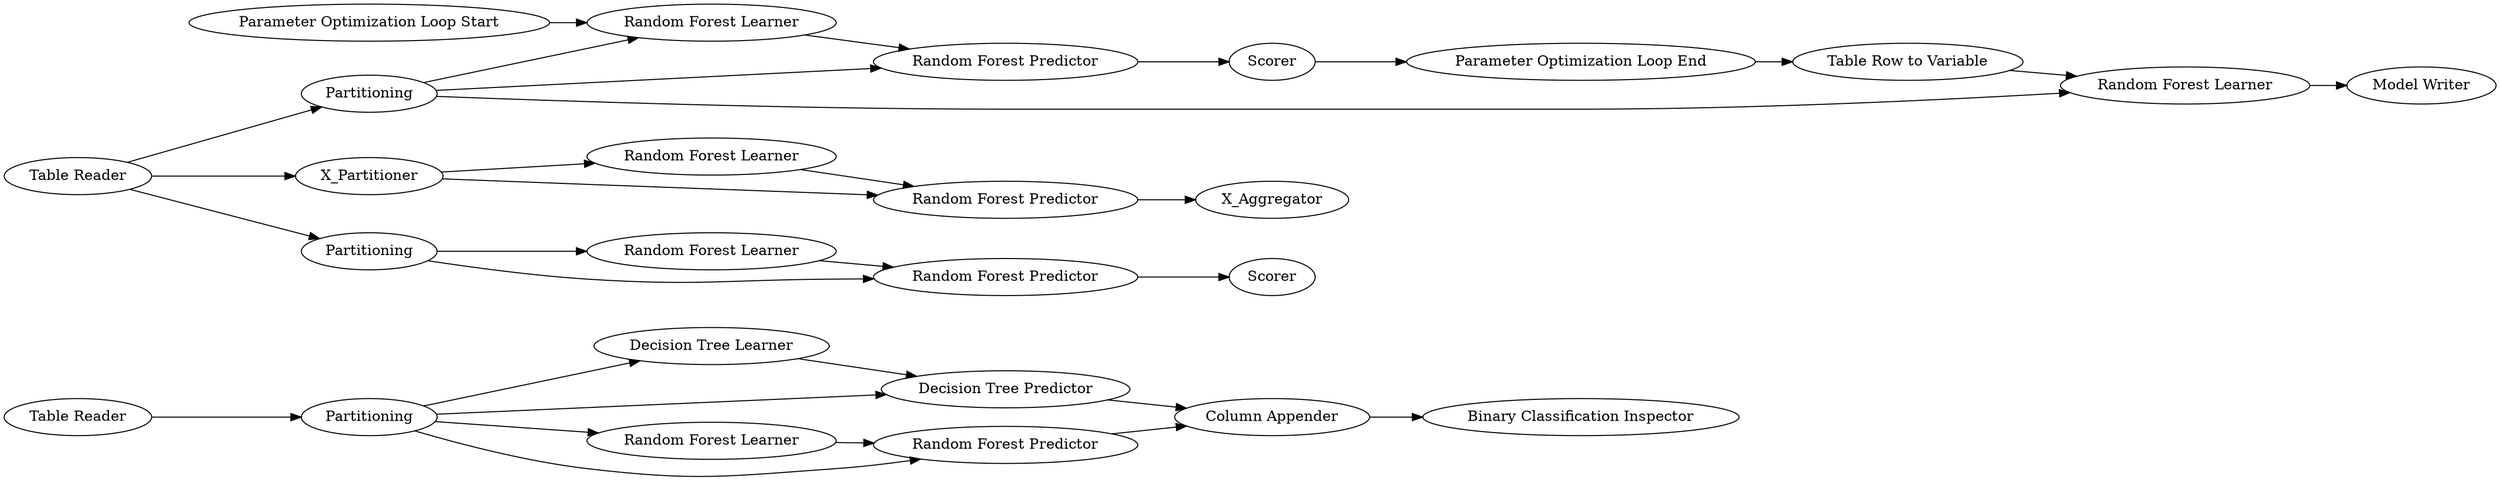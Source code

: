 digraph {
	"2383138293005023879_77" [label="Table Reader"]
	"2383138293005023879_36" [label=X_Aggregator]
	"2383138293005023879_71" [label="Binary Classification Inspector"]
	"2383138293005023879_57" [label="Random Forest Learner"]
	"2383138293005023879_63" [label="Table Row to Variable"]
	"2383138293005023879_62" [label=Scorer]
	"2383138293005023879_75" [label="Decision Tree Learner"]
	"2383138293005023879_26" [label=Partitioning]
	"2383138293005023879_67" [label="Random Forest Learner"]
	"2383138293005023879_59" [label="Random Forest Learner"]
	"2383138293005023879_76" [label="Decision Tree Predictor"]
	"2383138293005023879_74" [label="Column Appender"]
	"2383138293005023879_1" [label="Table Reader"]
	"2383138293005023879_55" [label="Random Forest Learner"]
	"2383138293005023879_2" [label=X_Partitioner]
	"2383138293005023879_60" [label="Random Forest Predictor"]
	"2383138293005023879_40" [label=Partitioning]
	"2383138293005023879_68" [label="Random Forest Predictor"]
	"2383138293005023879_34" [label="Parameter Optimization Loop End"]
	"2383138293005023879_66" [label=Partitioning]
	"2383138293005023879_56" [label="Random Forest Predictor"]
	"2383138293005023879_64" [label="Random Forest Learner"]
	"2383138293005023879_58" [label="Random Forest Predictor"]
	"2383138293005023879_65" [label="Model Writer"]
	"2383138293005023879_61" [label=Scorer]
	"2383138293005023879_33" [label="Parameter Optimization Loop Start"]
	"2383138293005023879_75" -> "2383138293005023879_76"
	"2383138293005023879_64" -> "2383138293005023879_65"
	"2383138293005023879_76" -> "2383138293005023879_74"
	"2383138293005023879_2" -> "2383138293005023879_60"
	"2383138293005023879_63" -> "2383138293005023879_64"
	"2383138293005023879_62" -> "2383138293005023879_34"
	"2383138293005023879_66" -> "2383138293005023879_76"
	"2383138293005023879_1" -> "2383138293005023879_40"
	"2383138293005023879_26" -> "2383138293005023879_57"
	"2383138293005023879_77" -> "2383138293005023879_66"
	"2383138293005023879_2" -> "2383138293005023879_59"
	"2383138293005023879_68" -> "2383138293005023879_74"
	"2383138293005023879_40" -> "2383138293005023879_55"
	"2383138293005023879_66" -> "2383138293005023879_75"
	"2383138293005023879_57" -> "2383138293005023879_58"
	"2383138293005023879_26" -> "2383138293005023879_58"
	"2383138293005023879_66" -> "2383138293005023879_68"
	"2383138293005023879_59" -> "2383138293005023879_60"
	"2383138293005023879_40" -> "2383138293005023879_56"
	"2383138293005023879_74" -> "2383138293005023879_71"
	"2383138293005023879_66" -> "2383138293005023879_67"
	"2383138293005023879_34" -> "2383138293005023879_63"
	"2383138293005023879_33" -> "2383138293005023879_57"
	"2383138293005023879_58" -> "2383138293005023879_62"
	"2383138293005023879_55" -> "2383138293005023879_56"
	"2383138293005023879_26" -> "2383138293005023879_64"
	"2383138293005023879_1" -> "2383138293005023879_26"
	"2383138293005023879_56" -> "2383138293005023879_61"
	"2383138293005023879_67" -> "2383138293005023879_68"
	"2383138293005023879_1" -> "2383138293005023879_2"
	"2383138293005023879_60" -> "2383138293005023879_36"
	rankdir=LR
}
